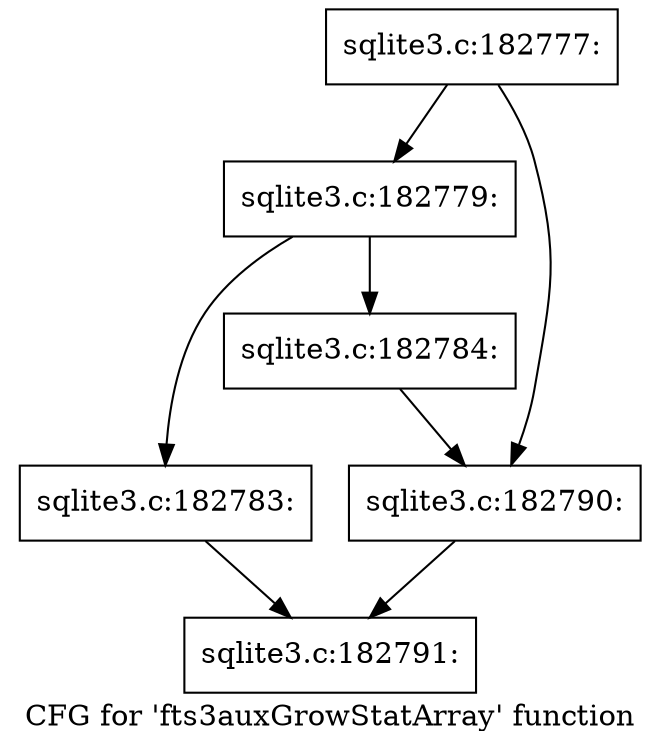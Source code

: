digraph "CFG for 'fts3auxGrowStatArray' function" {
	label="CFG for 'fts3auxGrowStatArray' function";

	Node0x55c0fac36570 [shape=record,label="{sqlite3.c:182777:}"];
	Node0x55c0fac36570 -> Node0x55c0fac3c6c0;
	Node0x55c0fac36570 -> Node0x55c0fac39be0;
	Node0x55c0fac3c6c0 [shape=record,label="{sqlite3.c:182779:}"];
	Node0x55c0fac3c6c0 -> Node0x55c0fac3dbc0;
	Node0x55c0fac3c6c0 -> Node0x55c0fac3dc10;
	Node0x55c0fac3dbc0 [shape=record,label="{sqlite3.c:182783:}"];
	Node0x55c0fac3dbc0 -> Node0x55c0fac3a0d0;
	Node0x55c0fac3dc10 [shape=record,label="{sqlite3.c:182784:}"];
	Node0x55c0fac3dc10 -> Node0x55c0fac39be0;
	Node0x55c0fac39be0 [shape=record,label="{sqlite3.c:182790:}"];
	Node0x55c0fac39be0 -> Node0x55c0fac3a0d0;
	Node0x55c0fac3a0d0 [shape=record,label="{sqlite3.c:182791:}"];
}
